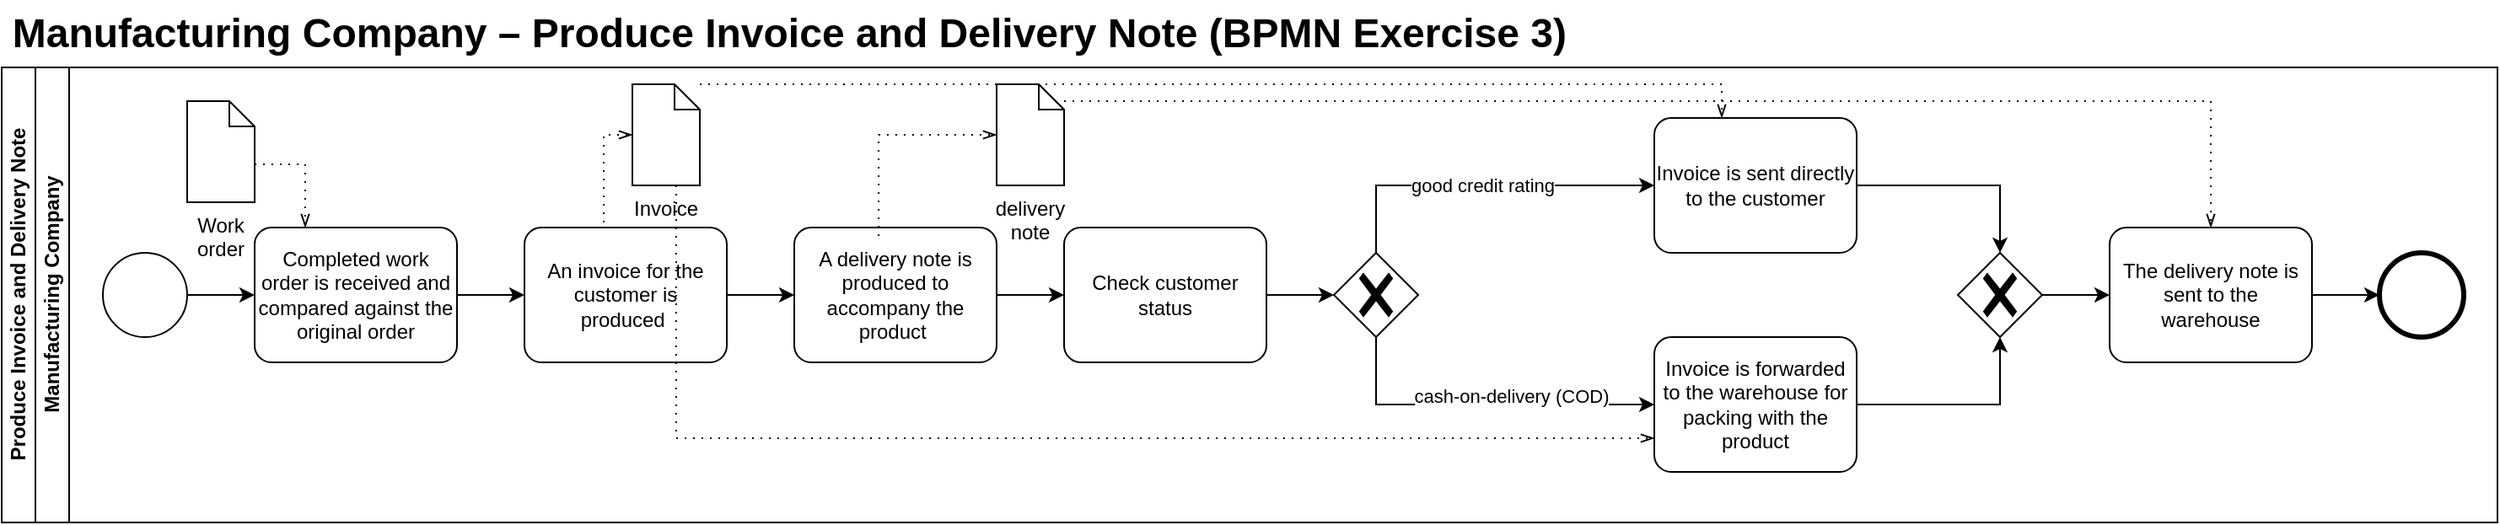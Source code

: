 <mxfile version="20.5.1" type="github">
  <diagram id="i505uTj9jNunIqEYuS5m" name="第 1 页">
    <mxGraphModel dx="603" dy="790" grid="1" gridSize="10" guides="1" tooltips="1" connect="1" arrows="1" fold="1" page="1" pageScale="1" pageWidth="827" pageHeight="1169" math="0" shadow="0">
      <root>
        <mxCell id="0" />
        <mxCell id="1" parent="0" />
        <mxCell id="6hNbcYGKXFEUJrrH9xau-1" value="Manufacturing Company – Produce Invoice and Delivery Note (BPMN Exercise 3)&amp;nbsp;" style="text;strokeColor=none;fillColor=none;html=1;fontSize=24;fontStyle=1;verticalAlign=middle;align=center;" vertex="1" parent="1">
          <mxGeometry x="440" y="10" width="100" height="40" as="geometry" />
        </mxCell>
        <mxCell id="6hNbcYGKXFEUJrrH9xau-2" value="Produce Invoice and Delivery Note" style="swimlane;html=1;childLayout=stackLayout;resizeParent=1;resizeParentMax=0;horizontal=0;startSize=20;horizontalStack=0;" vertex="1" parent="1">
          <mxGeometry x="20" y="50" width="1480" height="270" as="geometry" />
        </mxCell>
        <mxCell id="6hNbcYGKXFEUJrrH9xau-3" value="Manufacturing Company" style="swimlane;html=1;startSize=20;horizontal=0;" vertex="1" parent="6hNbcYGKXFEUJrrH9xau-2">
          <mxGeometry x="20" width="1460" height="270" as="geometry" />
        </mxCell>
        <mxCell id="6hNbcYGKXFEUJrrH9xau-10" value="" style="edgeStyle=orthogonalEdgeStyle;rounded=0;orthogonalLoop=1;jettySize=auto;html=1;" edge="1" parent="6hNbcYGKXFEUJrrH9xau-3" source="6hNbcYGKXFEUJrrH9xau-6" target="6hNbcYGKXFEUJrrH9xau-9">
          <mxGeometry relative="1" as="geometry" />
        </mxCell>
        <mxCell id="6hNbcYGKXFEUJrrH9xau-6" value="Completed work order is received and compared against the original order" style="points=[[0.25,0,0],[0.5,0,0],[0.75,0,0],[1,0.25,0],[1,0.5,0],[1,0.75,0],[0.75,1,0],[0.5,1,0],[0.25,1,0],[0,0.75,0],[0,0.5,0],[0,0.25,0]];shape=mxgraph.bpmn.task;whiteSpace=wrap;rectStyle=rounded;size=10;taskMarker=abstract;" vertex="1" parent="6hNbcYGKXFEUJrrH9xau-3">
          <mxGeometry x="130" y="95" width="120" height="80" as="geometry" />
        </mxCell>
        <mxCell id="6hNbcYGKXFEUJrrH9xau-8" style="edgeStyle=orthogonalEdgeStyle;rounded=0;orthogonalLoop=1;jettySize=auto;html=1;" edge="1" parent="6hNbcYGKXFEUJrrH9xau-3" source="6hNbcYGKXFEUJrrH9xau-7" target="6hNbcYGKXFEUJrrH9xau-6">
          <mxGeometry relative="1" as="geometry" />
        </mxCell>
        <mxCell id="6hNbcYGKXFEUJrrH9xau-7" value="" style="points=[[0.145,0.145,0],[0.5,0,0],[0.855,0.145,0],[1,0.5,0],[0.855,0.855,0],[0.5,1,0],[0.145,0.855,0],[0,0.5,0]];shape=mxgraph.bpmn.event;html=1;verticalLabelPosition=bottom;labelBackgroundColor=#ffffff;verticalAlign=top;align=center;perimeter=ellipsePerimeter;outlineConnect=0;aspect=fixed;outline=standard;symbol=general;" vertex="1" parent="6hNbcYGKXFEUJrrH9xau-3">
          <mxGeometry x="40" y="110" width="50" height="50" as="geometry" />
        </mxCell>
        <mxCell id="6hNbcYGKXFEUJrrH9xau-9" value="An invoice for the customer is produced " style="points=[[0.25,0,0],[0.5,0,0],[0.75,0,0],[1,0.25,0],[1,0.5,0],[1,0.75,0],[0.75,1,0],[0.5,1,0],[0.25,1,0],[0,0.75,0],[0,0.5,0],[0,0.25,0]];shape=mxgraph.bpmn.task;whiteSpace=wrap;rectStyle=rounded;size=10;taskMarker=abstract;" vertex="1" parent="6hNbcYGKXFEUJrrH9xau-3">
          <mxGeometry x="290" y="95" width="120" height="80" as="geometry" />
        </mxCell>
        <mxCell id="6hNbcYGKXFEUJrrH9xau-14" value="" style="points=[[0.25,0.25,0],[0.5,0,0],[0.75,0.25,0],[1,0.5,0],[0.75,0.75,0],[0.5,1,0],[0.25,0.75,0],[0,0.5,0]];shape=mxgraph.bpmn.gateway2;html=1;verticalLabelPosition=bottom;labelBackgroundColor=#ffffff;verticalAlign=top;align=center;perimeter=rhombusPerimeter;outlineConnect=0;outline=none;symbol=none;gwType=exclusive;" vertex="1" parent="6hNbcYGKXFEUJrrH9xau-3">
          <mxGeometry x="770" y="110" width="50" height="50" as="geometry" />
        </mxCell>
        <mxCell id="6hNbcYGKXFEUJrrH9xau-21" value="Invoice is sent directly to the customer" style="points=[[0.25,0,0],[0.5,0,0],[0.75,0,0],[1,0.25,0],[1,0.5,0],[1,0.75,0],[0.75,1,0],[0.5,1,0],[0.25,1,0],[0,0.75,0],[0,0.5,0],[0,0.25,0]];shape=mxgraph.bpmn.task;whiteSpace=wrap;rectStyle=rounded;size=10;taskMarker=abstract;" vertex="1" parent="6hNbcYGKXFEUJrrH9xau-3">
          <mxGeometry x="960" y="30" width="120" height="80" as="geometry" />
        </mxCell>
        <mxCell id="6hNbcYGKXFEUJrrH9xau-22" value="good credit rating" style="edgeStyle=orthogonalEdgeStyle;rounded=0;orthogonalLoop=1;jettySize=auto;html=1;" edge="1" parent="6hNbcYGKXFEUJrrH9xau-3" source="6hNbcYGKXFEUJrrH9xau-14" target="6hNbcYGKXFEUJrrH9xau-21">
          <mxGeometry relative="1" as="geometry">
            <Array as="points">
              <mxPoint x="795" y="70" />
            </Array>
          </mxGeometry>
        </mxCell>
        <mxCell id="6hNbcYGKXFEUJrrH9xau-34" style="edgeStyle=orthogonalEdgeStyle;rounded=0;orthogonalLoop=1;jettySize=auto;html=1;" edge="1" parent="6hNbcYGKXFEUJrrH9xau-3" source="6hNbcYGKXFEUJrrH9xau-28" target="6hNbcYGKXFEUJrrH9xau-33">
          <mxGeometry relative="1" as="geometry" />
        </mxCell>
        <mxCell id="6hNbcYGKXFEUJrrH9xau-28" value="" style="points=[[0.25,0.25,0],[0.5,0,0],[0.75,0.25,0],[1,0.5,0],[0.75,0.75,0],[0.5,1,0],[0.25,0.75,0],[0,0.5,0]];shape=mxgraph.bpmn.gateway2;html=1;verticalLabelPosition=bottom;labelBackgroundColor=#ffffff;verticalAlign=top;align=center;perimeter=rhombusPerimeter;outlineConnect=0;outline=none;symbol=none;gwType=exclusive;" vertex="1" parent="6hNbcYGKXFEUJrrH9xau-3">
          <mxGeometry x="1140" y="110" width="50" height="50" as="geometry" />
        </mxCell>
        <mxCell id="6hNbcYGKXFEUJrrH9xau-31" style="edgeStyle=orthogonalEdgeStyle;rounded=0;orthogonalLoop=1;jettySize=auto;html=1;" edge="1" parent="6hNbcYGKXFEUJrrH9xau-3" source="6hNbcYGKXFEUJrrH9xau-21" target="6hNbcYGKXFEUJrrH9xau-28">
          <mxGeometry relative="1" as="geometry">
            <Array as="points">
              <mxPoint x="1165" y="70" />
            </Array>
          </mxGeometry>
        </mxCell>
        <mxCell id="6hNbcYGKXFEUJrrH9xau-33" value="The delivery note is sent to the warehouse" style="points=[[0.25,0,0],[0.5,0,0],[0.75,0,0],[1,0.25,0],[1,0.5,0],[1,0.75,0],[0.75,1,0],[0.5,1,0],[0.25,1,0],[0,0.75,0],[0,0.5,0],[0,0.25,0]];shape=mxgraph.bpmn.task;whiteSpace=wrap;rectStyle=rounded;size=10;taskMarker=abstract;" vertex="1" parent="6hNbcYGKXFEUJrrH9xau-3">
          <mxGeometry x="1230" y="95" width="120" height="80" as="geometry" />
        </mxCell>
        <mxCell id="6hNbcYGKXFEUJrrH9xau-37" value="Invoice" style="shape=mxgraph.bpmn.data;labelPosition=center;verticalLabelPosition=bottom;align=center;verticalAlign=top;whiteSpace=wrap;size=15;html=1;" vertex="1" parent="6hNbcYGKXFEUJrrH9xau-3">
          <mxGeometry x="354" y="10" width="40" height="60" as="geometry" />
        </mxCell>
        <mxCell id="6hNbcYGKXFEUJrrH9xau-38" value="" style="edgeStyle=elbowEdgeStyle;fontSize=12;html=1;endFill=0;startFill=0;endSize=6;startSize=6;dashed=1;dashPattern=1 4;endArrow=openThin;startArrow=none;rounded=0;exitX=0.25;exitY=0;exitDx=0;exitDy=0;exitPerimeter=0;" edge="1" parent="6hNbcYGKXFEUJrrH9xau-3" source="6hNbcYGKXFEUJrrH9xau-9" target="6hNbcYGKXFEUJrrH9xau-37">
          <mxGeometry width="160" relative="1" as="geometry">
            <mxPoint x="170" y="50" as="sourcePoint" />
            <mxPoint x="330" y="50" as="targetPoint" />
          </mxGeometry>
        </mxCell>
        <mxCell id="6hNbcYGKXFEUJrrH9xau-39" value="delivery note" style="shape=mxgraph.bpmn.data;labelPosition=center;verticalLabelPosition=bottom;align=center;verticalAlign=top;whiteSpace=wrap;size=15;html=1;" vertex="1" parent="6hNbcYGKXFEUJrrH9xau-3">
          <mxGeometry x="570" y="10" width="40" height="60" as="geometry" />
        </mxCell>
        <mxCell id="6hNbcYGKXFEUJrrH9xau-41" value="" style="edgeStyle=elbowEdgeStyle;fontSize=12;html=1;endFill=0;startFill=0;endSize=6;startSize=6;dashed=1;dashPattern=1 4;endArrow=openThin;startArrow=none;rounded=0;" edge="1" parent="6hNbcYGKXFEUJrrH9xau-3" source="6hNbcYGKXFEUJrrH9xau-39" target="6hNbcYGKXFEUJrrH9xau-33">
          <mxGeometry width="160" relative="1" as="geometry">
            <mxPoint x="630" y="40" as="sourcePoint" />
            <mxPoint x="760" y="40" as="targetPoint" />
            <Array as="points">
              <mxPoint x="1290" y="20" />
            </Array>
          </mxGeometry>
        </mxCell>
        <mxCell id="6hNbcYGKXFEUJrrH9xau-42" value="" style="edgeStyle=elbowEdgeStyle;fontSize=12;html=1;endFill=0;startFill=0;endSize=6;startSize=6;dashed=1;dashPattern=1 4;endArrow=openThin;startArrow=none;rounded=0;" edge="1" parent="6hNbcYGKXFEUJrrH9xau-3" source="6hNbcYGKXFEUJrrH9xau-37" target="6hNbcYGKXFEUJrrH9xau-21">
          <mxGeometry width="160" relative="1" as="geometry">
            <mxPoint x="400" y="30" as="sourcePoint" />
            <mxPoint x="560" y="30" as="targetPoint" />
            <Array as="points">
              <mxPoint x="1000" y="10" />
            </Array>
          </mxGeometry>
        </mxCell>
        <mxCell id="6hNbcYGKXFEUJrrH9xau-44" value="Work order" style="shape=mxgraph.bpmn.data;labelPosition=center;verticalLabelPosition=bottom;align=center;verticalAlign=top;whiteSpace=wrap;size=15;html=1;" vertex="1" parent="6hNbcYGKXFEUJrrH9xau-3">
          <mxGeometry x="90" y="20" width="40" height="60" as="geometry" />
        </mxCell>
        <mxCell id="6hNbcYGKXFEUJrrH9xau-45" value="" style="edgeStyle=elbowEdgeStyle;fontSize=12;html=1;endFill=0;startFill=0;endSize=6;startSize=6;dashed=1;dashPattern=1 4;endArrow=openThin;startArrow=none;rounded=0;entryX=0.25;entryY=0;entryDx=0;entryDy=0;entryPerimeter=0;exitX=0;exitY=0;exitDx=40;exitDy=37.5;exitPerimeter=0;" edge="1" parent="6hNbcYGKXFEUJrrH9xau-3" source="6hNbcYGKXFEUJrrH9xau-44" target="6hNbcYGKXFEUJrrH9xau-6">
          <mxGeometry width="160" relative="1" as="geometry">
            <mxPoint x="160" y="50" as="sourcePoint" />
            <mxPoint x="320" y="50" as="targetPoint" />
            <Array as="points">
              <mxPoint x="160" y="70" />
            </Array>
          </mxGeometry>
        </mxCell>
        <mxCell id="6hNbcYGKXFEUJrrH9xau-17" style="edgeStyle=orthogonalEdgeStyle;rounded=0;orthogonalLoop=1;jettySize=auto;html=1;" edge="1" parent="1" source="6hNbcYGKXFEUJrrH9xau-11" target="6hNbcYGKXFEUJrrH9xau-16">
          <mxGeometry relative="1" as="geometry" />
        </mxCell>
        <mxCell id="6hNbcYGKXFEUJrrH9xau-11" value="A delivery note is produced to accompany the product " style="points=[[0.25,0,0],[0.5,0,0],[0.75,0,0],[1,0.25,0],[1,0.5,0],[1,0.75,0],[0.75,1,0],[0.5,1,0],[0.25,1,0],[0,0.75,0],[0,0.5,0],[0,0.25,0]];shape=mxgraph.bpmn.task;whiteSpace=wrap;rectStyle=rounded;size=10;taskMarker=abstract;" vertex="1" parent="1">
          <mxGeometry x="490" y="145" width="120" height="80" as="geometry" />
        </mxCell>
        <mxCell id="6hNbcYGKXFEUJrrH9xau-12" value="" style="edgeStyle=orthogonalEdgeStyle;rounded=0;orthogonalLoop=1;jettySize=auto;html=1;" edge="1" parent="1" source="6hNbcYGKXFEUJrrH9xau-9" target="6hNbcYGKXFEUJrrH9xau-11">
          <mxGeometry relative="1" as="geometry" />
        </mxCell>
        <mxCell id="6hNbcYGKXFEUJrrH9xau-26" style="edgeStyle=orthogonalEdgeStyle;rounded=0;orthogonalLoop=1;jettySize=auto;html=1;entryX=0;entryY=0.5;entryDx=0;entryDy=0;entryPerimeter=0;" edge="1" parent="1" source="6hNbcYGKXFEUJrrH9xau-14" target="6hNbcYGKXFEUJrrH9xau-23">
          <mxGeometry relative="1" as="geometry">
            <Array as="points">
              <mxPoint x="835" y="250" />
            </Array>
          </mxGeometry>
        </mxCell>
        <mxCell id="6hNbcYGKXFEUJrrH9xau-27" value="cash-on-delivery (COD)" style="edgeLabel;html=1;align=center;verticalAlign=middle;resizable=0;points=[];" vertex="1" connectable="0" parent="6hNbcYGKXFEUJrrH9xau-26">
          <mxGeometry x="0.177" y="5" relative="1" as="geometry">
            <mxPoint x="-1" as="offset" />
          </mxGeometry>
        </mxCell>
        <mxCell id="6hNbcYGKXFEUJrrH9xau-18" style="edgeStyle=orthogonalEdgeStyle;rounded=0;orthogonalLoop=1;jettySize=auto;html=1;" edge="1" parent="1" source="6hNbcYGKXFEUJrrH9xau-16" target="6hNbcYGKXFEUJrrH9xau-14">
          <mxGeometry relative="1" as="geometry" />
        </mxCell>
        <mxCell id="6hNbcYGKXFEUJrrH9xau-16" value="Check customer status" style="points=[[0.25,0,0],[0.5,0,0],[0.75,0,0],[1,0.25,0],[1,0.5,0],[1,0.75,0],[0.75,1,0],[0.5,1,0],[0.25,1,0],[0,0.75,0],[0,0.5,0],[0,0.25,0]];shape=mxgraph.bpmn.task;whiteSpace=wrap;rectStyle=rounded;size=10;taskMarker=abstract;" vertex="1" parent="1">
          <mxGeometry x="650" y="145" width="120" height="80" as="geometry" />
        </mxCell>
        <mxCell id="6hNbcYGKXFEUJrrH9xau-32" style="edgeStyle=orthogonalEdgeStyle;rounded=0;orthogonalLoop=1;jettySize=auto;html=1;entryX=0.5;entryY=1;entryDx=0;entryDy=0;entryPerimeter=0;" edge="1" parent="1" source="6hNbcYGKXFEUJrrH9xau-23" target="6hNbcYGKXFEUJrrH9xau-28">
          <mxGeometry relative="1" as="geometry">
            <Array as="points">
              <mxPoint x="1205" y="250" />
            </Array>
          </mxGeometry>
        </mxCell>
        <mxCell id="6hNbcYGKXFEUJrrH9xau-23" value="Invoice is forwarded to the warehouse for &#xa;packing with the product" style="points=[[0.25,0,0],[0.5,0,0],[0.75,0,0],[1,0.25,0],[1,0.5,0],[1,0.75,0],[0.75,1,0],[0.5,1,0],[0.25,1,0],[0,0.75,0],[0,0.5,0],[0,0.25,0]];shape=mxgraph.bpmn.task;whiteSpace=wrap;rectStyle=rounded;size=10;taskMarker=abstract;" vertex="1" parent="1">
          <mxGeometry x="1000" y="210" width="120" height="80" as="geometry" />
        </mxCell>
        <mxCell id="6hNbcYGKXFEUJrrH9xau-35" value="" style="points=[[0.145,0.145,0],[0.5,0,0],[0.855,0.145,0],[1,0.5,0],[0.855,0.855,0],[0.5,1,0],[0.145,0.855,0],[0,0.5,0]];shape=mxgraph.bpmn.event;html=1;verticalLabelPosition=bottom;labelBackgroundColor=#ffffff;verticalAlign=top;align=center;perimeter=ellipsePerimeter;outlineConnect=0;aspect=fixed;outline=end;symbol=terminate2;" vertex="1" parent="1">
          <mxGeometry x="1430" y="160" width="50" height="50" as="geometry" />
        </mxCell>
        <mxCell id="6hNbcYGKXFEUJrrH9xau-36" style="edgeStyle=orthogonalEdgeStyle;rounded=0;orthogonalLoop=1;jettySize=auto;html=1;" edge="1" parent="1" source="6hNbcYGKXFEUJrrH9xau-33" target="6hNbcYGKXFEUJrrH9xau-35">
          <mxGeometry relative="1" as="geometry" />
        </mxCell>
        <mxCell id="6hNbcYGKXFEUJrrH9xau-40" value="" style="edgeStyle=elbowEdgeStyle;fontSize=12;html=1;endFill=0;startFill=0;endSize=6;startSize=6;dashed=1;dashPattern=1 4;endArrow=openThin;startArrow=none;rounded=0;exitX=0.417;exitY=0.063;exitDx=0;exitDy=0;exitPerimeter=0;" edge="1" parent="1" source="6hNbcYGKXFEUJrrH9xau-11" target="6hNbcYGKXFEUJrrH9xau-39">
          <mxGeometry width="160" relative="1" as="geometry">
            <mxPoint x="460" y="90" as="sourcePoint" />
            <mxPoint x="620" y="90" as="targetPoint" />
            <Array as="points">
              <mxPoint x="540" y="90" />
            </Array>
          </mxGeometry>
        </mxCell>
        <mxCell id="6hNbcYGKXFEUJrrH9xau-43" value="" style="edgeStyle=elbowEdgeStyle;fontSize=12;html=1;endFill=0;startFill=0;endSize=6;startSize=6;dashed=1;dashPattern=1 4;endArrow=openThin;startArrow=none;rounded=0;entryX=0;entryY=0.75;entryDx=0;entryDy=0;entryPerimeter=0;" edge="1" parent="1" source="6hNbcYGKXFEUJrrH9xau-37" target="6hNbcYGKXFEUJrrH9xau-23">
          <mxGeometry width="160" relative="1" as="geometry">
            <mxPoint x="440" y="100" as="sourcePoint" />
            <mxPoint x="600" y="100" as="targetPoint" />
            <Array as="points">
              <mxPoint x="420" y="280" />
            </Array>
          </mxGeometry>
        </mxCell>
      </root>
    </mxGraphModel>
  </diagram>
</mxfile>
